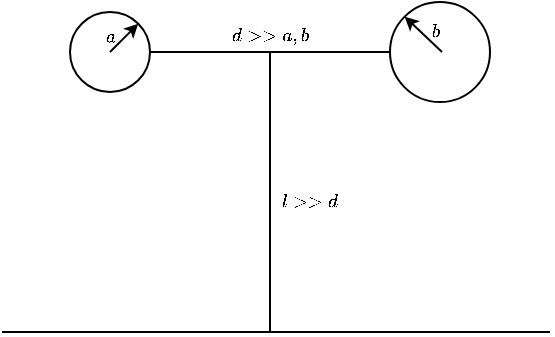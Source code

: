 <mxfile version="18.0.2" type="device"><diagram id="HEOX1pOZGhR5hOfr1L-b" name="Page-1"><mxGraphModel dx="528" dy="400" grid="1" gridSize="10" guides="1" tooltips="1" connect="1" arrows="1" fold="1" page="1" pageScale="1" pageWidth="827" pageHeight="1169" math="1" shadow="0"><root><mxCell id="0"/><mxCell id="1" parent="0"/><mxCell id="6AKejtnX4HXYDiKNno-S-1" value="" style="ellipse;whiteSpace=wrap;html=1;aspect=fixed;fillColor=none;" parent="1" vertex="1"><mxGeometry x="40" y="80" width="40" height="40" as="geometry"/></mxCell><mxCell id="6AKejtnX4HXYDiKNno-S-2" value="" style="ellipse;whiteSpace=wrap;html=1;aspect=fixed;fillColor=none;" parent="1" vertex="1"><mxGeometry x="200" y="75" width="50" height="50" as="geometry"/></mxCell><mxCell id="6AKejtnX4HXYDiKNno-S-3" value="" style="endArrow=classic;html=1;rounded=0;entryX=1;entryY=0;entryDx=0;entryDy=0;endSize=4;startSize=4;" parent="1" target="6AKejtnX4HXYDiKNno-S-1" edge="1"><mxGeometry width="50" height="50" relative="1" as="geometry"><mxPoint x="60" y="100" as="sourcePoint"/><mxPoint x="80" y="90" as="targetPoint"/></mxGeometry></mxCell><mxCell id="6AKejtnX4HXYDiKNno-S-4" value="$$a$$" style="text;html=1;strokeColor=none;fillColor=none;align=center;verticalAlign=middle;whiteSpace=wrap;rounded=0;fontSize=8;" parent="1" vertex="1"><mxGeometry x="56" y="87" width="10" height="10" as="geometry"/></mxCell><mxCell id="6AKejtnX4HXYDiKNno-S-5" value="" style="endArrow=none;html=1;rounded=0;fontSize=8;startSize=4;endSize=4;exitX=1;exitY=0.5;exitDx=0;exitDy=0;entryX=0;entryY=0.5;entryDx=0;entryDy=0;" parent="1" source="6AKejtnX4HXYDiKNno-S-1" target="6AKejtnX4HXYDiKNno-S-2" edge="1"><mxGeometry width="50" height="50" relative="1" as="geometry"><mxPoint x="100" y="130" as="sourcePoint"/><mxPoint x="150" y="80" as="targetPoint"/></mxGeometry></mxCell><mxCell id="6AKejtnX4HXYDiKNno-S-7" value="$$d&amp;gt;&amp;gt;a,b$$" style="text;html=1;strokeColor=none;fillColor=none;align=center;verticalAlign=middle;whiteSpace=wrap;rounded=0;fontSize=8;" parent="1" vertex="1"><mxGeometry x="120" y="83.5" width="40" height="17" as="geometry"/></mxCell><mxCell id="6AKejtnX4HXYDiKNno-S-8" value="" style="endArrow=classic;html=1;rounded=0;fontSize=8;startSize=4;endSize=4;exitX=1;exitY=0.5;exitDx=0;exitDy=0;entryX=0;entryY=0;entryDx=0;entryDy=0;" parent="1" target="6AKejtnX4HXYDiKNno-S-2" edge="1"><mxGeometry width="50" height="50" relative="1" as="geometry"><mxPoint x="226" y="100" as="sourcePoint"/><mxPoint x="226" y="180" as="targetPoint"/></mxGeometry></mxCell><mxCell id="6AKejtnX4HXYDiKNno-S-9" value="$$b$$" style="text;html=1;strokeColor=none;fillColor=none;align=center;verticalAlign=middle;whiteSpace=wrap;rounded=0;fontSize=8;" parent="1" vertex="1"><mxGeometry x="218" y="85" width="10" height="10" as="geometry"/></mxCell><mxCell id="G8cOoDCZcDc2hqX2ri8Z-1" value="" style="endArrow=none;html=1;rounded=0;" edge="1" parent="1"><mxGeometry width="50" height="50" relative="1" as="geometry"><mxPoint x="6" y="240" as="sourcePoint"/><mxPoint x="280" y="240" as="targetPoint"/></mxGeometry></mxCell><mxCell id="G8cOoDCZcDc2hqX2ri8Z-2" value="" style="endArrow=none;html=1;rounded=0;entryX=0.5;entryY=1;entryDx=0;entryDy=0;" edge="1" parent="1" target="6AKejtnX4HXYDiKNno-S-7"><mxGeometry width="50" height="50" relative="1" as="geometry"><mxPoint x="140" y="240" as="sourcePoint"/><mxPoint x="170" y="140" as="targetPoint"/></mxGeometry></mxCell><mxCell id="G8cOoDCZcDc2hqX2ri8Z-3" value="$$l&amp;gt;&amp;gt;d$$" style="text;html=1;strokeColor=none;fillColor=none;align=center;verticalAlign=middle;whiteSpace=wrap;rounded=0;rotation=0;fontSize=8;" vertex="1" parent="1"><mxGeometry x="130" y="160" width="60" height="30" as="geometry"/></mxCell></root></mxGraphModel></diagram></mxfile>